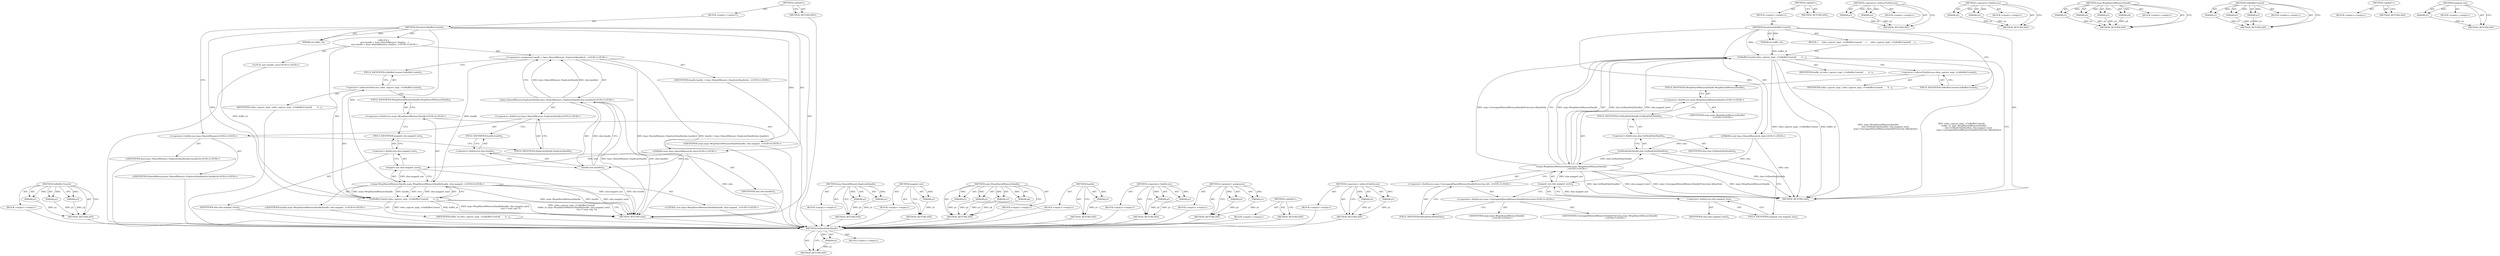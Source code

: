 digraph "mapped_size" {
vulnerable_84 [label=<(METHOD,OnBufferCreated)>];
vulnerable_85 [label=<(PARAM,p1)>];
vulnerable_86 [label=<(PARAM,p2)>];
vulnerable_87 [label=<(PARAM,p3)>];
vulnerable_88 [label=<(BLOCK,&lt;empty&gt;,&lt;empty&gt;)>];
vulnerable_89 [label=<(METHOD_RETURN,ANY)>];
vulnerable_6 [label=<(METHOD,&lt;global&gt;)<SUB>1</SUB>>];
vulnerable_7 [label=<(BLOCK,&lt;empty&gt;,&lt;empty&gt;)<SUB>1</SUB>>];
vulnerable_8 [label=<(METHOD,SimulateOnBufferCreated)<SUB>1</SUB>>];
vulnerable_9 [label=<(PARAM,int buffer_id)<SUB>1</SUB>>];
vulnerable_10 [label="<(PARAM,const base::SharedMemory&amp; shm)<SUB>1</SUB>>"];
vulnerable_11 [label="<(BLOCK,{
    auto handle = base::SharedMemory::Duplica...,{
    auto handle = base::SharedMemory::Duplica...)<SUB>1</SUB>>"];
vulnerable_12 [label="<(LOCAL,auto handle: auto)<SUB>2</SUB>>"];
vulnerable_13 [label="<(&lt;operator&gt;.assignment,handle = base::SharedMemory::DuplicateHandle(sh...)<SUB>2</SUB>>"];
vulnerable_14 [label="<(IDENTIFIER,handle,handle = base::SharedMemory::DuplicateHandle(sh...)<SUB>2</SUB>>"];
vulnerable_15 [label="<(base.SharedMemory.DuplicateHandle,base::SharedMemory::DuplicateHandle(shm.handle()))<SUB>2</SUB>>"];
vulnerable_16 [label="<(&lt;operator&gt;.fieldAccess,base::SharedMemory::DuplicateHandle)<SUB>2</SUB>>"];
vulnerable_17 [label="<(&lt;operator&gt;.fieldAccess,base::SharedMemory)<SUB>2</SUB>>"];
vulnerable_18 [label="<(IDENTIFIER,base,base::SharedMemory::DuplicateHandle(shm.handle()))<SUB>2</SUB>>"];
vulnerable_19 [label="<(IDENTIFIER,SharedMemory,base::SharedMemory::DuplicateHandle(shm.handle()))<SUB>2</SUB>>"];
vulnerable_20 [label=<(FIELD_IDENTIFIER,DuplicateHandle,DuplicateHandle)<SUB>2</SUB>>];
vulnerable_21 [label=<(handle,shm.handle())<SUB>2</SUB>>];
vulnerable_22 [label=<(&lt;operator&gt;.fieldAccess,shm.handle)<SUB>2</SUB>>];
vulnerable_23 [label=<(IDENTIFIER,shm,shm.handle())<SUB>2</SUB>>];
vulnerable_24 [label=<(FIELD_IDENTIFIER,handle,handle)<SUB>2</SUB>>];
vulnerable_25 [label=<(OnBufferCreated,video_capture_impl_-&gt;OnBufferCreated(
        b...)<SUB>3</SUB>>];
vulnerable_26 [label=<(&lt;operator&gt;.indirectFieldAccess,video_capture_impl_-&gt;OnBufferCreated)<SUB>3</SUB>>];
vulnerable_27 [label=<(IDENTIFIER,video_capture_impl_,video_capture_impl_-&gt;OnBufferCreated(
        b...)<SUB>3</SUB>>];
vulnerable_28 [label=<(FIELD_IDENTIFIER,OnBufferCreated,OnBufferCreated)<SUB>3</SUB>>];
vulnerable_29 [label=<(IDENTIFIER,buffer_id,video_capture_impl_-&gt;OnBufferCreated(
        b...)<SUB>4</SUB>>];
vulnerable_30 [label="<(mojo.WrapSharedMemoryHandle,mojo::WrapSharedMemoryHandle(handle, shm.mapped...)<SUB>4</SUB>>"];
vulnerable_31 [label="<(&lt;operator&gt;.fieldAccess,mojo::WrapSharedMemoryHandle)<SUB>4</SUB>>"];
vulnerable_32 [label="<(IDENTIFIER,mojo,mojo::WrapSharedMemoryHandle(handle, shm.mapped...)<SUB>4</SUB>>"];
vulnerable_33 [label=<(FIELD_IDENTIFIER,WrapSharedMemoryHandle,WrapSharedMemoryHandle)<SUB>4</SUB>>];
vulnerable_34 [label="<(IDENTIFIER,handle,mojo::WrapSharedMemoryHandle(handle, shm.mapped...)<SUB>4</SUB>>"];
vulnerable_35 [label=<(mapped_size,shm.mapped_size())<SUB>4</SUB>>];
vulnerable_36 [label=<(&lt;operator&gt;.fieldAccess,shm.mapped_size)<SUB>4</SUB>>];
vulnerable_37 [label=<(IDENTIFIER,shm,shm.mapped_size())<SUB>4</SUB>>];
vulnerable_38 [label=<(FIELD_IDENTIFIER,mapped_size,mapped_size)<SUB>4</SUB>>];
vulnerable_39 [label="<(LITERAL,true,mojo::WrapSharedMemoryHandle(handle, shm.mapped...)<SUB>5</SUB>>"];
vulnerable_40 [label=<(METHOD_RETURN,void)<SUB>1</SUB>>];
vulnerable_42 [label=<(METHOD_RETURN,ANY)<SUB>1</SUB>>];
vulnerable_70 [label=<(METHOD,base.SharedMemory.DuplicateHandle)>];
vulnerable_71 [label=<(PARAM,p1)>];
vulnerable_72 [label=<(PARAM,p2)>];
vulnerable_73 [label=<(BLOCK,&lt;empty&gt;,&lt;empty&gt;)>];
vulnerable_74 [label=<(METHOD_RETURN,ANY)>];
vulnerable_102 [label=<(METHOD,mapped_size)>];
vulnerable_103 [label=<(PARAM,p1)>];
vulnerable_104 [label=<(BLOCK,&lt;empty&gt;,&lt;empty&gt;)>];
vulnerable_105 [label=<(METHOD_RETURN,ANY)>];
vulnerable_95 [label=<(METHOD,mojo.WrapSharedMemoryHandle)>];
vulnerable_96 [label=<(PARAM,p1)>];
vulnerable_97 [label=<(PARAM,p2)>];
vulnerable_98 [label=<(PARAM,p3)>];
vulnerable_99 [label=<(PARAM,p4)>];
vulnerable_100 [label=<(BLOCK,&lt;empty&gt;,&lt;empty&gt;)>];
vulnerable_101 [label=<(METHOD_RETURN,ANY)>];
vulnerable_80 [label=<(METHOD,handle)>];
vulnerable_81 [label=<(PARAM,p1)>];
vulnerable_82 [label=<(BLOCK,&lt;empty&gt;,&lt;empty&gt;)>];
vulnerable_83 [label=<(METHOD_RETURN,ANY)>];
vulnerable_75 [label=<(METHOD,&lt;operator&gt;.fieldAccess)>];
vulnerable_76 [label=<(PARAM,p1)>];
vulnerable_77 [label=<(PARAM,p2)>];
vulnerable_78 [label=<(BLOCK,&lt;empty&gt;,&lt;empty&gt;)>];
vulnerable_79 [label=<(METHOD_RETURN,ANY)>];
vulnerable_65 [label=<(METHOD,&lt;operator&gt;.assignment)>];
vulnerable_66 [label=<(PARAM,p1)>];
vulnerable_67 [label=<(PARAM,p2)>];
vulnerable_68 [label=<(BLOCK,&lt;empty&gt;,&lt;empty&gt;)>];
vulnerable_69 [label=<(METHOD_RETURN,ANY)>];
vulnerable_59 [label=<(METHOD,&lt;global&gt;)<SUB>1</SUB>>];
vulnerable_60 [label=<(BLOCK,&lt;empty&gt;,&lt;empty&gt;)>];
vulnerable_61 [label=<(METHOD_RETURN,ANY)>];
vulnerable_90 [label=<(METHOD,&lt;operator&gt;.indirectFieldAccess)>];
vulnerable_91 [label=<(PARAM,p1)>];
vulnerable_92 [label=<(PARAM,p2)>];
vulnerable_93 [label=<(BLOCK,&lt;empty&gt;,&lt;empty&gt;)>];
vulnerable_94 [label=<(METHOD_RETURN,ANY)>];
fixed_80 [label=<(METHOD,GetReadOnlyHandle)>];
fixed_81 [label=<(PARAM,p1)>];
fixed_82 [label=<(BLOCK,&lt;empty&gt;,&lt;empty&gt;)>];
fixed_83 [label=<(METHOD_RETURN,ANY)>];
fixed_6 [label=<(METHOD,&lt;global&gt;)<SUB>1</SUB>>];
fixed_7 [label=<(BLOCK,&lt;empty&gt;,&lt;empty&gt;)<SUB>1</SUB>>];
fixed_8 [label=<(METHOD,SimulateOnBufferCreated)<SUB>1</SUB>>];
fixed_9 [label=<(PARAM,int buffer_id)<SUB>1</SUB>>];
fixed_10 [label="<(PARAM,const base::SharedMemory&amp; shm)<SUB>1</SUB>>"];
fixed_11 [label=<(BLOCK,{
     video_capture_impl_-&gt;OnBufferCreated(
  ...,{
     video_capture_impl_-&gt;OnBufferCreated(
  ...)<SUB>1</SUB>>];
fixed_12 [label=<(OnBufferCreated,video_capture_impl_-&gt;OnBufferCreated(
        b...)<SUB>2</SUB>>];
fixed_13 [label=<(&lt;operator&gt;.indirectFieldAccess,video_capture_impl_-&gt;OnBufferCreated)<SUB>2</SUB>>];
fixed_14 [label=<(IDENTIFIER,video_capture_impl_,video_capture_impl_-&gt;OnBufferCreated(
        b...)<SUB>2</SUB>>];
fixed_15 [label=<(FIELD_IDENTIFIER,OnBufferCreated,OnBufferCreated)<SUB>2</SUB>>];
fixed_16 [label=<(IDENTIFIER,buffer_id,video_capture_impl_-&gt;OnBufferCreated(
        b...)<SUB>3</SUB>>];
fixed_17 [label="<(mojo.WrapSharedMemoryHandle,mojo::WrapSharedMemoryHandle(
                 ...)<SUB>3</SUB>>"];
fixed_18 [label="<(&lt;operator&gt;.fieldAccess,mojo::WrapSharedMemoryHandle)<SUB>3</SUB>>"];
fixed_19 [label="<(IDENTIFIER,mojo,mojo::WrapSharedMemoryHandle(
                 ...)<SUB>3</SUB>>"];
fixed_20 [label=<(FIELD_IDENTIFIER,WrapSharedMemoryHandle,WrapSharedMemoryHandle)<SUB>3</SUB>>];
fixed_21 [label=<(GetReadOnlyHandle,shm.GetReadOnlyHandle())<SUB>4</SUB>>];
fixed_22 [label=<(&lt;operator&gt;.fieldAccess,shm.GetReadOnlyHandle)<SUB>4</SUB>>];
fixed_23 [label=<(IDENTIFIER,shm,shm.GetReadOnlyHandle())<SUB>4</SUB>>];
fixed_24 [label=<(FIELD_IDENTIFIER,GetReadOnlyHandle,GetReadOnlyHandle)<SUB>4</SUB>>];
fixed_25 [label=<(mapped_size,shm.mapped_size())<SUB>4</SUB>>];
fixed_26 [label=<(&lt;operator&gt;.fieldAccess,shm.mapped_size)<SUB>4</SUB>>];
fixed_27 [label=<(IDENTIFIER,shm,shm.mapped_size())<SUB>4</SUB>>];
fixed_28 [label=<(FIELD_IDENTIFIER,mapped_size,mapped_size)<SUB>4</SUB>>];
fixed_29 [label="<(&lt;operator&gt;.fieldAccess,mojo::UnwrappedSharedMemoryHandleProtection::kR...)<SUB>5</SUB>>"];
fixed_30 [label="<(&lt;operator&gt;.fieldAccess,mojo::UnwrappedSharedMemoryHandleProtection)<SUB>5</SUB>>"];
fixed_31 [label="<(IDENTIFIER,mojo,mojo::WrapSharedMemoryHandle(
                 ...)<SUB>5</SUB>>"];
fixed_32 [label="<(IDENTIFIER,UnwrappedSharedMemoryHandleProtection,mojo::WrapSharedMemoryHandle(
                 ...)<SUB>5</SUB>>"];
fixed_33 [label=<(FIELD_IDENTIFIER,kReadOnly,kReadOnly)<SUB>5</SUB>>];
fixed_34 [label=<(METHOD_RETURN,void)<SUB>1</SUB>>];
fixed_36 [label=<(METHOD_RETURN,ANY)<SUB>1</SUB>>];
fixed_63 [label=<(METHOD,&lt;operator&gt;.indirectFieldAccess)>];
fixed_64 [label=<(PARAM,p1)>];
fixed_65 [label=<(PARAM,p2)>];
fixed_66 [label=<(BLOCK,&lt;empty&gt;,&lt;empty&gt;)>];
fixed_67 [label=<(METHOD_RETURN,ANY)>];
fixed_75 [label=<(METHOD,&lt;operator&gt;.fieldAccess)>];
fixed_76 [label=<(PARAM,p1)>];
fixed_77 [label=<(PARAM,p2)>];
fixed_78 [label=<(BLOCK,&lt;empty&gt;,&lt;empty&gt;)>];
fixed_79 [label=<(METHOD_RETURN,ANY)>];
fixed_68 [label=<(METHOD,mojo.WrapSharedMemoryHandle)>];
fixed_69 [label=<(PARAM,p1)>];
fixed_70 [label=<(PARAM,p2)>];
fixed_71 [label=<(PARAM,p3)>];
fixed_72 [label=<(PARAM,p4)>];
fixed_73 [label=<(BLOCK,&lt;empty&gt;,&lt;empty&gt;)>];
fixed_74 [label=<(METHOD_RETURN,ANY)>];
fixed_57 [label=<(METHOD,OnBufferCreated)>];
fixed_58 [label=<(PARAM,p1)>];
fixed_59 [label=<(PARAM,p2)>];
fixed_60 [label=<(PARAM,p3)>];
fixed_61 [label=<(BLOCK,&lt;empty&gt;,&lt;empty&gt;)>];
fixed_62 [label=<(METHOD_RETURN,ANY)>];
fixed_51 [label=<(METHOD,&lt;global&gt;)<SUB>1</SUB>>];
fixed_52 [label=<(BLOCK,&lt;empty&gt;,&lt;empty&gt;)>];
fixed_53 [label=<(METHOD_RETURN,ANY)>];
fixed_84 [label=<(METHOD,mapped_size)>];
fixed_85 [label=<(PARAM,p1)>];
fixed_86 [label=<(BLOCK,&lt;empty&gt;,&lt;empty&gt;)>];
fixed_87 [label=<(METHOD_RETURN,ANY)>];
vulnerable_84 -> vulnerable_85  [key=0, label="AST: "];
vulnerable_84 -> vulnerable_85  [key=1, label="DDG: "];
vulnerable_84 -> vulnerable_88  [key=0, label="AST: "];
vulnerable_84 -> vulnerable_86  [key=0, label="AST: "];
vulnerable_84 -> vulnerable_86  [key=1, label="DDG: "];
vulnerable_84 -> vulnerable_89  [key=0, label="AST: "];
vulnerable_84 -> vulnerable_89  [key=1, label="CFG: "];
vulnerable_84 -> vulnerable_87  [key=0, label="AST: "];
vulnerable_84 -> vulnerable_87  [key=1, label="DDG: "];
vulnerable_85 -> vulnerable_89  [key=0, label="DDG: p1"];
vulnerable_86 -> vulnerable_89  [key=0, label="DDG: p2"];
vulnerable_87 -> vulnerable_89  [key=0, label="DDG: p3"];
vulnerable_88 -> fixed_80  [key=0];
vulnerable_89 -> fixed_80  [key=0];
vulnerable_6 -> vulnerable_7  [key=0, label="AST: "];
vulnerable_6 -> vulnerable_42  [key=0, label="AST: "];
vulnerable_6 -> vulnerable_42  [key=1, label="CFG: "];
vulnerable_7 -> vulnerable_8  [key=0, label="AST: "];
vulnerable_8 -> vulnerable_9  [key=0, label="AST: "];
vulnerable_8 -> vulnerable_9  [key=1, label="DDG: "];
vulnerable_8 -> vulnerable_10  [key=0, label="AST: "];
vulnerable_8 -> vulnerable_10  [key=1, label="DDG: "];
vulnerable_8 -> vulnerable_11  [key=0, label="AST: "];
vulnerable_8 -> vulnerable_40  [key=0, label="AST: "];
vulnerable_8 -> vulnerable_17  [key=0, label="CFG: "];
vulnerable_8 -> vulnerable_25  [key=0, label="DDG: "];
vulnerable_8 -> vulnerable_30  [key=0, label="DDG: "];
vulnerable_9 -> vulnerable_25  [key=0, label="DDG: buffer_id"];
vulnerable_10 -> vulnerable_40  [key=0, label="DDG: shm"];
vulnerable_10 -> vulnerable_21  [key=0, label="DDG: shm"];
vulnerable_10 -> vulnerable_35  [key=0, label="DDG: shm"];
vulnerable_11 -> vulnerable_12  [key=0, label="AST: "];
vulnerable_11 -> vulnerable_13  [key=0, label="AST: "];
vulnerable_11 -> vulnerable_25  [key=0, label="AST: "];
vulnerable_12 -> fixed_80  [key=0];
vulnerable_13 -> vulnerable_14  [key=0, label="AST: "];
vulnerable_13 -> vulnerable_15  [key=0, label="AST: "];
vulnerable_13 -> vulnerable_28  [key=0, label="CFG: "];
vulnerable_13 -> vulnerable_40  [key=0, label="DDG: base::SharedMemory::DuplicateHandle(shm.handle())"];
vulnerable_13 -> vulnerable_40  [key=1, label="DDG: handle = base::SharedMemory::DuplicateHandle(shm.handle())"];
vulnerable_13 -> vulnerable_30  [key=0, label="DDG: handle"];
vulnerable_14 -> fixed_80  [key=0];
vulnerable_15 -> vulnerable_16  [key=0, label="AST: "];
vulnerable_15 -> vulnerable_21  [key=0, label="AST: "];
vulnerable_15 -> vulnerable_13  [key=0, label="CFG: "];
vulnerable_15 -> vulnerable_13  [key=1, label="DDG: base::SharedMemory::DuplicateHandle"];
vulnerable_15 -> vulnerable_13  [key=2, label="DDG: shm.handle()"];
vulnerable_15 -> vulnerable_40  [key=0, label="DDG: base::SharedMemory::DuplicateHandle"];
vulnerable_15 -> vulnerable_40  [key=1, label="DDG: shm.handle()"];
vulnerable_16 -> vulnerable_17  [key=0, label="AST: "];
vulnerable_16 -> vulnerable_20  [key=0, label="AST: "];
vulnerable_16 -> vulnerable_24  [key=0, label="CFG: "];
vulnerable_17 -> vulnerable_18  [key=0, label="AST: "];
vulnerable_17 -> vulnerable_19  [key=0, label="AST: "];
vulnerable_17 -> vulnerable_20  [key=0, label="CFG: "];
vulnerable_18 -> fixed_80  [key=0];
vulnerable_19 -> fixed_80  [key=0];
vulnerable_20 -> vulnerable_16  [key=0, label="CFG: "];
vulnerable_21 -> vulnerable_22  [key=0, label="AST: "];
vulnerable_21 -> vulnerable_15  [key=0, label="CFG: "];
vulnerable_21 -> vulnerable_15  [key=1, label="DDG: shm.handle"];
vulnerable_21 -> vulnerable_40  [key=0, label="DDG: shm.handle"];
vulnerable_22 -> vulnerable_23  [key=0, label="AST: "];
vulnerable_22 -> vulnerable_24  [key=0, label="AST: "];
vulnerable_22 -> vulnerable_21  [key=0, label="CFG: "];
vulnerable_23 -> fixed_80  [key=0];
vulnerable_24 -> vulnerable_22  [key=0, label="CFG: "];
vulnerable_25 -> vulnerable_26  [key=0, label="AST: "];
vulnerable_25 -> vulnerable_29  [key=0, label="AST: "];
vulnerable_25 -> vulnerable_30  [key=0, label="AST: "];
vulnerable_25 -> vulnerable_40  [key=0, label="CFG: "];
vulnerable_25 -> vulnerable_40  [key=1, label="DDG: video_capture_impl_-&gt;OnBufferCreated"];
vulnerable_25 -> vulnerable_40  [key=2, label="DDG: buffer_id"];
vulnerable_25 -> vulnerable_40  [key=3, label="DDG: mojo::WrapSharedMemoryHandle(handle, shm.mapped_size(),
                                                true /* read_only */)"];
vulnerable_25 -> vulnerable_40  [key=4, label="DDG: video_capture_impl_-&gt;OnBufferCreated(
        buffer_id, mojo::WrapSharedMemoryHandle(handle, shm.mapped_size(),
                                                true /* read_only */))"];
vulnerable_26 -> vulnerable_27  [key=0, label="AST: "];
vulnerable_26 -> vulnerable_28  [key=0, label="AST: "];
vulnerable_26 -> vulnerable_33  [key=0, label="CFG: "];
vulnerable_27 -> fixed_80  [key=0];
vulnerable_28 -> vulnerable_26  [key=0, label="CFG: "];
vulnerable_29 -> fixed_80  [key=0];
vulnerable_30 -> vulnerable_31  [key=0, label="AST: "];
vulnerable_30 -> vulnerable_34  [key=0, label="AST: "];
vulnerable_30 -> vulnerable_35  [key=0, label="AST: "];
vulnerable_30 -> vulnerable_39  [key=0, label="AST: "];
vulnerable_30 -> vulnerable_25  [key=0, label="CFG: "];
vulnerable_30 -> vulnerable_25  [key=1, label="DDG: mojo::WrapSharedMemoryHandle"];
vulnerable_30 -> vulnerable_25  [key=2, label="DDG: handle"];
vulnerable_30 -> vulnerable_25  [key=3, label="DDG: shm.mapped_size()"];
vulnerable_30 -> vulnerable_25  [key=4, label="DDG: true"];
vulnerable_30 -> vulnerable_40  [key=0, label="DDG: mojo::WrapSharedMemoryHandle"];
vulnerable_30 -> vulnerable_40  [key=1, label="DDG: handle"];
vulnerable_30 -> vulnerable_40  [key=2, label="DDG: shm.mapped_size()"];
vulnerable_31 -> vulnerable_32  [key=0, label="AST: "];
vulnerable_31 -> vulnerable_33  [key=0, label="AST: "];
vulnerable_31 -> vulnerable_38  [key=0, label="CFG: "];
vulnerable_32 -> fixed_80  [key=0];
vulnerable_33 -> vulnerable_31  [key=0, label="CFG: "];
vulnerable_34 -> fixed_80  [key=0];
vulnerable_35 -> vulnerable_36  [key=0, label="AST: "];
vulnerable_35 -> vulnerable_30  [key=0, label="CFG: "];
vulnerable_35 -> vulnerable_30  [key=1, label="DDG: shm.mapped_size"];
vulnerable_35 -> vulnerable_40  [key=0, label="DDG: shm.mapped_size"];
vulnerable_36 -> vulnerable_37  [key=0, label="AST: "];
vulnerable_36 -> vulnerable_38  [key=0, label="AST: "];
vulnerable_36 -> vulnerable_35  [key=0, label="CFG: "];
vulnerable_37 -> fixed_80  [key=0];
vulnerable_38 -> vulnerable_36  [key=0, label="CFG: "];
vulnerable_39 -> fixed_80  [key=0];
vulnerable_40 -> fixed_80  [key=0];
vulnerable_42 -> fixed_80  [key=0];
vulnerable_70 -> vulnerable_71  [key=0, label="AST: "];
vulnerable_70 -> vulnerable_71  [key=1, label="DDG: "];
vulnerable_70 -> vulnerable_73  [key=0, label="AST: "];
vulnerable_70 -> vulnerable_72  [key=0, label="AST: "];
vulnerable_70 -> vulnerable_72  [key=1, label="DDG: "];
vulnerable_70 -> vulnerable_74  [key=0, label="AST: "];
vulnerable_70 -> vulnerable_74  [key=1, label="CFG: "];
vulnerable_71 -> vulnerable_74  [key=0, label="DDG: p1"];
vulnerable_72 -> vulnerable_74  [key=0, label="DDG: p2"];
vulnerable_73 -> fixed_80  [key=0];
vulnerable_74 -> fixed_80  [key=0];
vulnerable_102 -> vulnerable_103  [key=0, label="AST: "];
vulnerable_102 -> vulnerable_103  [key=1, label="DDG: "];
vulnerable_102 -> vulnerable_104  [key=0, label="AST: "];
vulnerable_102 -> vulnerable_105  [key=0, label="AST: "];
vulnerable_102 -> vulnerable_105  [key=1, label="CFG: "];
vulnerable_103 -> vulnerable_105  [key=0, label="DDG: p1"];
vulnerable_104 -> fixed_80  [key=0];
vulnerable_105 -> fixed_80  [key=0];
vulnerable_95 -> vulnerable_96  [key=0, label="AST: "];
vulnerable_95 -> vulnerable_96  [key=1, label="DDG: "];
vulnerable_95 -> vulnerable_100  [key=0, label="AST: "];
vulnerable_95 -> vulnerable_97  [key=0, label="AST: "];
vulnerable_95 -> vulnerable_97  [key=1, label="DDG: "];
vulnerable_95 -> vulnerable_101  [key=0, label="AST: "];
vulnerable_95 -> vulnerable_101  [key=1, label="CFG: "];
vulnerable_95 -> vulnerable_98  [key=0, label="AST: "];
vulnerable_95 -> vulnerable_98  [key=1, label="DDG: "];
vulnerable_95 -> vulnerable_99  [key=0, label="AST: "];
vulnerable_95 -> vulnerable_99  [key=1, label="DDG: "];
vulnerable_96 -> vulnerable_101  [key=0, label="DDG: p1"];
vulnerable_97 -> vulnerable_101  [key=0, label="DDG: p2"];
vulnerable_98 -> vulnerable_101  [key=0, label="DDG: p3"];
vulnerable_99 -> vulnerable_101  [key=0, label="DDG: p4"];
vulnerable_100 -> fixed_80  [key=0];
vulnerable_101 -> fixed_80  [key=0];
vulnerable_80 -> vulnerable_81  [key=0, label="AST: "];
vulnerable_80 -> vulnerable_81  [key=1, label="DDG: "];
vulnerable_80 -> vulnerable_82  [key=0, label="AST: "];
vulnerable_80 -> vulnerable_83  [key=0, label="AST: "];
vulnerable_80 -> vulnerable_83  [key=1, label="CFG: "];
vulnerable_81 -> vulnerable_83  [key=0, label="DDG: p1"];
vulnerable_82 -> fixed_80  [key=0];
vulnerable_83 -> fixed_80  [key=0];
vulnerable_75 -> vulnerable_76  [key=0, label="AST: "];
vulnerable_75 -> vulnerable_76  [key=1, label="DDG: "];
vulnerable_75 -> vulnerable_78  [key=0, label="AST: "];
vulnerable_75 -> vulnerable_77  [key=0, label="AST: "];
vulnerable_75 -> vulnerable_77  [key=1, label="DDG: "];
vulnerable_75 -> vulnerable_79  [key=0, label="AST: "];
vulnerable_75 -> vulnerable_79  [key=1, label="CFG: "];
vulnerable_76 -> vulnerable_79  [key=0, label="DDG: p1"];
vulnerable_77 -> vulnerable_79  [key=0, label="DDG: p2"];
vulnerable_78 -> fixed_80  [key=0];
vulnerable_79 -> fixed_80  [key=0];
vulnerable_65 -> vulnerable_66  [key=0, label="AST: "];
vulnerable_65 -> vulnerable_66  [key=1, label="DDG: "];
vulnerable_65 -> vulnerable_68  [key=0, label="AST: "];
vulnerable_65 -> vulnerable_67  [key=0, label="AST: "];
vulnerable_65 -> vulnerable_67  [key=1, label="DDG: "];
vulnerable_65 -> vulnerable_69  [key=0, label="AST: "];
vulnerable_65 -> vulnerable_69  [key=1, label="CFG: "];
vulnerable_66 -> vulnerable_69  [key=0, label="DDG: p1"];
vulnerable_67 -> vulnerable_69  [key=0, label="DDG: p2"];
vulnerable_68 -> fixed_80  [key=0];
vulnerable_69 -> fixed_80  [key=0];
vulnerable_59 -> vulnerable_60  [key=0, label="AST: "];
vulnerable_59 -> vulnerable_61  [key=0, label="AST: "];
vulnerable_59 -> vulnerable_61  [key=1, label="CFG: "];
vulnerable_60 -> fixed_80  [key=0];
vulnerable_61 -> fixed_80  [key=0];
vulnerable_90 -> vulnerable_91  [key=0, label="AST: "];
vulnerable_90 -> vulnerable_91  [key=1, label="DDG: "];
vulnerable_90 -> vulnerable_93  [key=0, label="AST: "];
vulnerable_90 -> vulnerable_92  [key=0, label="AST: "];
vulnerable_90 -> vulnerable_92  [key=1, label="DDG: "];
vulnerable_90 -> vulnerable_94  [key=0, label="AST: "];
vulnerable_90 -> vulnerable_94  [key=1, label="CFG: "];
vulnerable_91 -> vulnerable_94  [key=0, label="DDG: p1"];
vulnerable_92 -> vulnerable_94  [key=0, label="DDG: p2"];
vulnerable_93 -> fixed_80  [key=0];
vulnerable_94 -> fixed_80  [key=0];
fixed_80 -> fixed_81  [key=0, label="AST: "];
fixed_80 -> fixed_81  [key=1, label="DDG: "];
fixed_80 -> fixed_82  [key=0, label="AST: "];
fixed_80 -> fixed_83  [key=0, label="AST: "];
fixed_80 -> fixed_83  [key=1, label="CFG: "];
fixed_81 -> fixed_83  [key=0, label="DDG: p1"];
fixed_6 -> fixed_7  [key=0, label="AST: "];
fixed_6 -> fixed_36  [key=0, label="AST: "];
fixed_6 -> fixed_36  [key=1, label="CFG: "];
fixed_7 -> fixed_8  [key=0, label="AST: "];
fixed_8 -> fixed_9  [key=0, label="AST: "];
fixed_8 -> fixed_9  [key=1, label="DDG: "];
fixed_8 -> fixed_10  [key=0, label="AST: "];
fixed_8 -> fixed_10  [key=1, label="DDG: "];
fixed_8 -> fixed_11  [key=0, label="AST: "];
fixed_8 -> fixed_34  [key=0, label="AST: "];
fixed_8 -> fixed_15  [key=0, label="CFG: "];
fixed_8 -> fixed_12  [key=0, label="DDG: "];
fixed_9 -> fixed_12  [key=0, label="DDG: buffer_id"];
fixed_10 -> fixed_34  [key=0, label="DDG: shm"];
fixed_10 -> fixed_21  [key=0, label="DDG: shm"];
fixed_10 -> fixed_25  [key=0, label="DDG: shm"];
fixed_11 -> fixed_12  [key=0, label="AST: "];
fixed_12 -> fixed_13  [key=0, label="AST: "];
fixed_12 -> fixed_16  [key=0, label="AST: "];
fixed_12 -> fixed_17  [key=0, label="AST: "];
fixed_12 -> fixed_34  [key=0, label="CFG: "];
fixed_12 -> fixed_34  [key=1, label="DDG: video_capture_impl_-&gt;OnBufferCreated"];
fixed_12 -> fixed_34  [key=2, label="DDG: buffer_id"];
fixed_12 -> fixed_34  [key=3, label="DDG: mojo::WrapSharedMemoryHandle(
                       shm.GetReadOnlyHandle(), shm.mapped_size(),
                       mojo::UnwrappedSharedMemoryHandleProtection::kReadOnly)"];
fixed_12 -> fixed_34  [key=4, label="DDG: video_capture_impl_-&gt;OnBufferCreated(
        buffer_id, mojo::WrapSharedMemoryHandle(
                       shm.GetReadOnlyHandle(), shm.mapped_size(),
                       mojo::UnwrappedSharedMemoryHandleProtection::kReadOnly))"];
fixed_13 -> fixed_14  [key=0, label="AST: "];
fixed_13 -> fixed_15  [key=0, label="AST: "];
fixed_13 -> fixed_20  [key=0, label="CFG: "];
fixed_15 -> fixed_13  [key=0, label="CFG: "];
fixed_17 -> fixed_18  [key=0, label="AST: "];
fixed_17 -> fixed_21  [key=0, label="AST: "];
fixed_17 -> fixed_25  [key=0, label="AST: "];
fixed_17 -> fixed_29  [key=0, label="AST: "];
fixed_17 -> fixed_12  [key=0, label="CFG: "];
fixed_17 -> fixed_12  [key=1, label="DDG: mojo::WrapSharedMemoryHandle"];
fixed_17 -> fixed_12  [key=2, label="DDG: shm.GetReadOnlyHandle()"];
fixed_17 -> fixed_12  [key=3, label="DDG: shm.mapped_size()"];
fixed_17 -> fixed_12  [key=4, label="DDG: mojo::UnwrappedSharedMemoryHandleProtection::kReadOnly"];
fixed_17 -> fixed_34  [key=0, label="DDG: mojo::WrapSharedMemoryHandle"];
fixed_17 -> fixed_34  [key=1, label="DDG: shm.GetReadOnlyHandle()"];
fixed_17 -> fixed_34  [key=2, label="DDG: shm.mapped_size()"];
fixed_17 -> fixed_34  [key=3, label="DDG: mojo::UnwrappedSharedMemoryHandleProtection::kReadOnly"];
fixed_18 -> fixed_19  [key=0, label="AST: "];
fixed_18 -> fixed_20  [key=0, label="AST: "];
fixed_18 -> fixed_24  [key=0, label="CFG: "];
fixed_20 -> fixed_18  [key=0, label="CFG: "];
fixed_21 -> fixed_22  [key=0, label="AST: "];
fixed_21 -> fixed_28  [key=0, label="CFG: "];
fixed_21 -> fixed_34  [key=0, label="DDG: shm.GetReadOnlyHandle"];
fixed_21 -> fixed_17  [key=0, label="DDG: shm.GetReadOnlyHandle"];
fixed_22 -> fixed_23  [key=0, label="AST: "];
fixed_22 -> fixed_24  [key=0, label="AST: "];
fixed_22 -> fixed_21  [key=0, label="CFG: "];
fixed_24 -> fixed_22  [key=0, label="CFG: "];
fixed_25 -> fixed_26  [key=0, label="AST: "];
fixed_25 -> fixed_30  [key=0, label="CFG: "];
fixed_25 -> fixed_34  [key=0, label="DDG: shm.mapped_size"];
fixed_25 -> fixed_17  [key=0, label="DDG: shm.mapped_size"];
fixed_26 -> fixed_27  [key=0, label="AST: "];
fixed_26 -> fixed_28  [key=0, label="AST: "];
fixed_26 -> fixed_25  [key=0, label="CFG: "];
fixed_28 -> fixed_26  [key=0, label="CFG: "];
fixed_29 -> fixed_30  [key=0, label="AST: "];
fixed_29 -> fixed_33  [key=0, label="AST: "];
fixed_29 -> fixed_17  [key=0, label="CFG: "];
fixed_30 -> fixed_31  [key=0, label="AST: "];
fixed_30 -> fixed_32  [key=0, label="AST: "];
fixed_30 -> fixed_33  [key=0, label="CFG: "];
fixed_33 -> fixed_29  [key=0, label="CFG: "];
fixed_63 -> fixed_64  [key=0, label="AST: "];
fixed_63 -> fixed_64  [key=1, label="DDG: "];
fixed_63 -> fixed_66  [key=0, label="AST: "];
fixed_63 -> fixed_65  [key=0, label="AST: "];
fixed_63 -> fixed_65  [key=1, label="DDG: "];
fixed_63 -> fixed_67  [key=0, label="AST: "];
fixed_63 -> fixed_67  [key=1, label="CFG: "];
fixed_64 -> fixed_67  [key=0, label="DDG: p1"];
fixed_65 -> fixed_67  [key=0, label="DDG: p2"];
fixed_75 -> fixed_76  [key=0, label="AST: "];
fixed_75 -> fixed_76  [key=1, label="DDG: "];
fixed_75 -> fixed_78  [key=0, label="AST: "];
fixed_75 -> fixed_77  [key=0, label="AST: "];
fixed_75 -> fixed_77  [key=1, label="DDG: "];
fixed_75 -> fixed_79  [key=0, label="AST: "];
fixed_75 -> fixed_79  [key=1, label="CFG: "];
fixed_76 -> fixed_79  [key=0, label="DDG: p1"];
fixed_77 -> fixed_79  [key=0, label="DDG: p2"];
fixed_68 -> fixed_69  [key=0, label="AST: "];
fixed_68 -> fixed_69  [key=1, label="DDG: "];
fixed_68 -> fixed_73  [key=0, label="AST: "];
fixed_68 -> fixed_70  [key=0, label="AST: "];
fixed_68 -> fixed_70  [key=1, label="DDG: "];
fixed_68 -> fixed_74  [key=0, label="AST: "];
fixed_68 -> fixed_74  [key=1, label="CFG: "];
fixed_68 -> fixed_71  [key=0, label="AST: "];
fixed_68 -> fixed_71  [key=1, label="DDG: "];
fixed_68 -> fixed_72  [key=0, label="AST: "];
fixed_68 -> fixed_72  [key=1, label="DDG: "];
fixed_69 -> fixed_74  [key=0, label="DDG: p1"];
fixed_70 -> fixed_74  [key=0, label="DDG: p2"];
fixed_71 -> fixed_74  [key=0, label="DDG: p3"];
fixed_72 -> fixed_74  [key=0, label="DDG: p4"];
fixed_57 -> fixed_58  [key=0, label="AST: "];
fixed_57 -> fixed_58  [key=1, label="DDG: "];
fixed_57 -> fixed_61  [key=0, label="AST: "];
fixed_57 -> fixed_59  [key=0, label="AST: "];
fixed_57 -> fixed_59  [key=1, label="DDG: "];
fixed_57 -> fixed_62  [key=0, label="AST: "];
fixed_57 -> fixed_62  [key=1, label="CFG: "];
fixed_57 -> fixed_60  [key=0, label="AST: "];
fixed_57 -> fixed_60  [key=1, label="DDG: "];
fixed_58 -> fixed_62  [key=0, label="DDG: p1"];
fixed_59 -> fixed_62  [key=0, label="DDG: p2"];
fixed_60 -> fixed_62  [key=0, label="DDG: p3"];
fixed_51 -> fixed_52  [key=0, label="AST: "];
fixed_51 -> fixed_53  [key=0, label="AST: "];
fixed_51 -> fixed_53  [key=1, label="CFG: "];
fixed_84 -> fixed_85  [key=0, label="AST: "];
fixed_84 -> fixed_85  [key=1, label="DDG: "];
fixed_84 -> fixed_86  [key=0, label="AST: "];
fixed_84 -> fixed_87  [key=0, label="AST: "];
fixed_84 -> fixed_87  [key=1, label="CFG: "];
fixed_85 -> fixed_87  [key=0, label="DDG: p1"];
}
